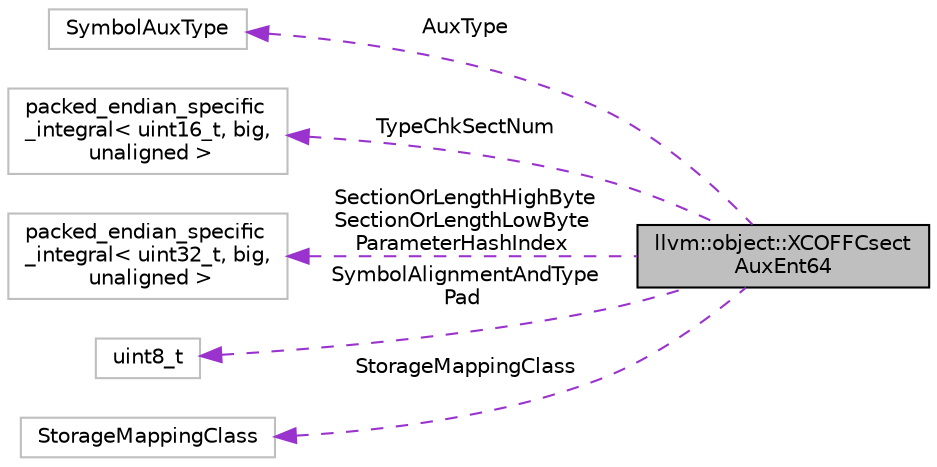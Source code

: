 digraph "llvm::object::XCOFFCsectAuxEnt64"
{
 // LATEX_PDF_SIZE
  bgcolor="transparent";
  edge [fontname="Helvetica",fontsize="10",labelfontname="Helvetica",labelfontsize="10"];
  node [fontname="Helvetica",fontsize="10",shape=record];
  rankdir="LR";
  Node1 [label="llvm::object::XCOFFCsect\lAuxEnt64",height=0.2,width=0.4,color="black", fillcolor="grey75", style="filled", fontcolor="black",tooltip=" "];
  Node2 -> Node1 [dir="back",color="darkorchid3",fontsize="10",style="dashed",label=" AuxType" ,fontname="Helvetica"];
  Node2 [label="SymbolAuxType",height=0.2,width=0.4,color="grey75",tooltip=" "];
  Node3 -> Node1 [dir="back",color="darkorchid3",fontsize="10",style="dashed",label=" TypeChkSectNum" ,fontname="Helvetica"];
  Node3 [label="packed_endian_specific\l_integral\< uint16_t, big,\l unaligned \>",height=0.2,width=0.4,color="grey75",tooltip=" "];
  Node4 -> Node1 [dir="back",color="darkorchid3",fontsize="10",style="dashed",label=" SectionOrLengthHighByte\nSectionOrLengthLowByte\nParameterHashIndex" ,fontname="Helvetica"];
  Node4 [label="packed_endian_specific\l_integral\< uint32_t, big,\l unaligned \>",height=0.2,width=0.4,color="grey75",tooltip=" "];
  Node5 -> Node1 [dir="back",color="darkorchid3",fontsize="10",style="dashed",label=" SymbolAlignmentAndType\nPad" ,fontname="Helvetica"];
  Node5 [label="uint8_t",height=0.2,width=0.4,color="grey75",tooltip=" "];
  Node6 -> Node1 [dir="back",color="darkorchid3",fontsize="10",style="dashed",label=" StorageMappingClass" ,fontname="Helvetica"];
  Node6 [label="StorageMappingClass",height=0.2,width=0.4,color="grey75",tooltip=" "];
}
